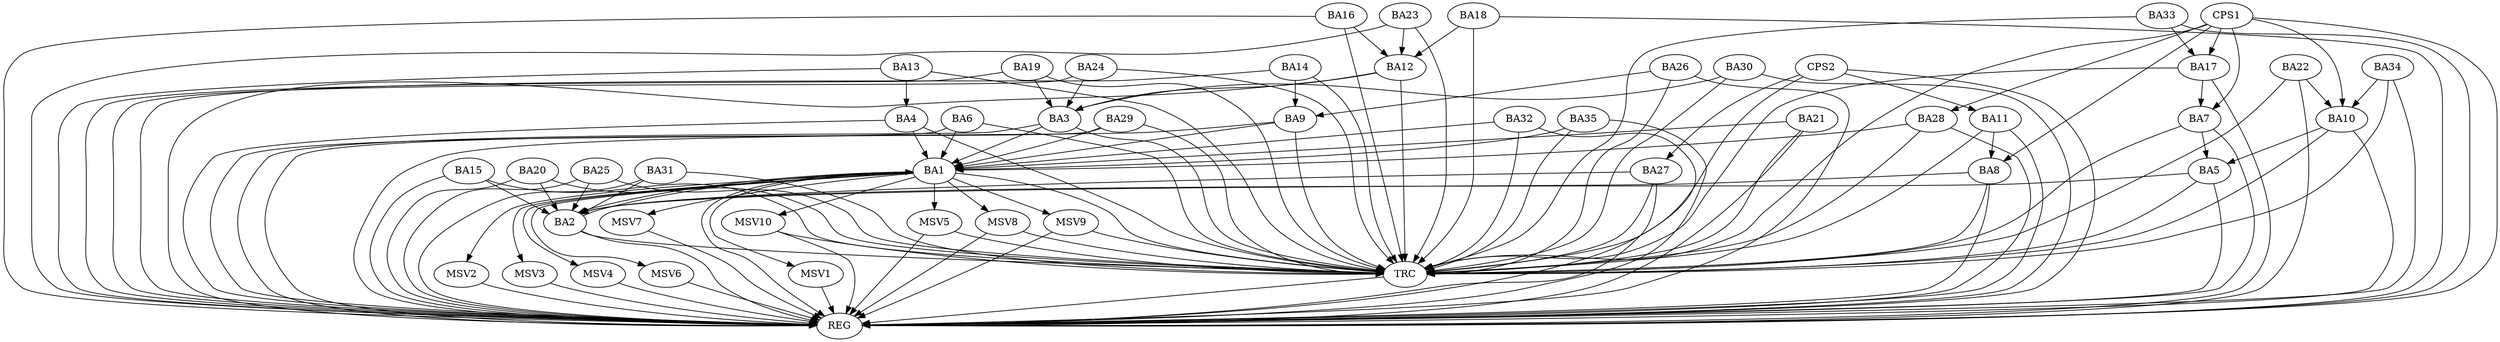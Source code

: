 strict digraph G {
  BA1 [ label="BA1" ];
  BA2 [ label="BA2" ];
  BA3 [ label="BA3" ];
  BA4 [ label="BA4" ];
  BA5 [ label="BA5" ];
  BA6 [ label="BA6" ];
  BA7 [ label="BA7" ];
  BA8 [ label="BA8" ];
  BA9 [ label="BA9" ];
  BA10 [ label="BA10" ];
  BA11 [ label="BA11" ];
  BA12 [ label="BA12" ];
  BA13 [ label="BA13" ];
  BA14 [ label="BA14" ];
  BA15 [ label="BA15" ];
  BA16 [ label="BA16" ];
  BA17 [ label="BA17" ];
  BA18 [ label="BA18" ];
  BA19 [ label="BA19" ];
  BA20 [ label="BA20" ];
  BA21 [ label="BA21" ];
  BA22 [ label="BA22" ];
  BA23 [ label="BA23" ];
  BA24 [ label="BA24" ];
  BA25 [ label="BA25" ];
  BA26 [ label="BA26" ];
  BA27 [ label="BA27" ];
  BA28 [ label="BA28" ];
  BA29 [ label="BA29" ];
  BA30 [ label="BA30" ];
  BA31 [ label="BA31" ];
  BA32 [ label="BA32" ];
  BA33 [ label="BA33" ];
  BA34 [ label="BA34" ];
  BA35 [ label="BA35" ];
  CPS1 [ label="CPS1" ];
  CPS2 [ label="CPS2" ];
  REG [ label="REG" ];
  TRC [ label="TRC" ];
  MSV1 [ label="MSV1" ];
  MSV2 [ label="MSV2" ];
  MSV3 [ label="MSV3" ];
  MSV4 [ label="MSV4" ];
  MSV5 [ label="MSV5" ];
  MSV6 [ label="MSV6" ];
  MSV7 [ label="MSV7" ];
  MSV8 [ label="MSV8" ];
  MSV9 [ label="MSV9" ];
  MSV10 [ label="MSV10" ];
  BA1 -> BA2;
  BA2 -> BA1;
  BA3 -> BA1;
  BA4 -> BA1;
  BA5 -> BA2;
  BA6 -> BA1;
  BA7 -> BA5;
  BA8 -> BA2;
  BA9 -> BA1;
  BA10 -> BA5;
  BA11 -> BA8;
  BA12 -> BA3;
  BA13 -> BA4;
  BA14 -> BA9;
  BA15 -> BA2;
  BA16 -> BA12;
  BA17 -> BA7;
  BA18 -> BA12;
  BA19 -> BA3;
  BA20 -> BA2;
  BA21 -> BA1;
  BA22 -> BA10;
  BA23 -> BA12;
  BA24 -> BA3;
  BA25 -> BA2;
  BA26 -> BA9;
  BA27 -> BA2;
  BA28 -> BA1;
  BA29 -> BA1;
  BA30 -> BA3;
  BA31 -> BA2;
  BA32 -> BA1;
  BA33 -> BA17;
  BA34 -> BA10;
  BA35 -> BA1;
  CPS1 -> BA28;
  CPS1 -> BA8;
  CPS1 -> BA7;
  CPS1 -> BA10;
  CPS1 -> BA17;
  CPS2 -> BA11;
  CPS2 -> BA27;
  BA1 -> REG;
  BA2 -> REG;
  BA3 -> REG;
  BA4 -> REG;
  BA5 -> REG;
  BA6 -> REG;
  BA7 -> REG;
  BA8 -> REG;
  BA9 -> REG;
  BA10 -> REG;
  BA11 -> REG;
  BA12 -> REG;
  BA13 -> REG;
  BA14 -> REG;
  BA15 -> REG;
  BA16 -> REG;
  BA17 -> REG;
  BA18 -> REG;
  BA19 -> REG;
  BA20 -> REG;
  BA21 -> REG;
  BA22 -> REG;
  BA23 -> REG;
  BA24 -> REG;
  BA25 -> REG;
  BA26 -> REG;
  BA27 -> REG;
  BA28 -> REG;
  BA29 -> REG;
  BA30 -> REG;
  BA31 -> REG;
  BA32 -> REG;
  BA33 -> REG;
  BA34 -> REG;
  BA35 -> REG;
  CPS1 -> REG;
  CPS2 -> REG;
  BA1 -> TRC;
  BA2 -> TRC;
  BA3 -> TRC;
  BA4 -> TRC;
  BA5 -> TRC;
  BA6 -> TRC;
  BA7 -> TRC;
  BA8 -> TRC;
  BA9 -> TRC;
  BA10 -> TRC;
  BA11 -> TRC;
  BA12 -> TRC;
  BA13 -> TRC;
  BA14 -> TRC;
  BA15 -> TRC;
  BA16 -> TRC;
  BA17 -> TRC;
  BA18 -> TRC;
  BA19 -> TRC;
  BA20 -> TRC;
  BA21 -> TRC;
  BA22 -> TRC;
  BA23 -> TRC;
  BA24 -> TRC;
  BA25 -> TRC;
  BA26 -> TRC;
  BA27 -> TRC;
  BA28 -> TRC;
  BA29 -> TRC;
  BA30 -> TRC;
  BA31 -> TRC;
  BA32 -> TRC;
  BA33 -> TRC;
  BA34 -> TRC;
  BA35 -> TRC;
  CPS1 -> TRC;
  CPS2 -> TRC;
  TRC -> REG;
  BA1 -> MSV1;
  BA1 -> MSV2;
  MSV1 -> REG;
  MSV2 -> REG;
  BA1 -> MSV3;
  BA1 -> MSV4;
  BA1 -> MSV5;
  MSV3 -> REG;
  MSV4 -> REG;
  MSV5 -> REG;
  MSV5 -> TRC;
  BA1 -> MSV6;
  BA1 -> MSV7;
  MSV6 -> REG;
  MSV7 -> REG;
  BA1 -> MSV8;
  MSV8 -> REG;
  MSV8 -> TRC;
  BA1 -> MSV9;
  MSV9 -> REG;
  MSV9 -> TRC;
  BA1 -> MSV10;
  MSV10 -> REG;
  MSV10 -> TRC;
}
